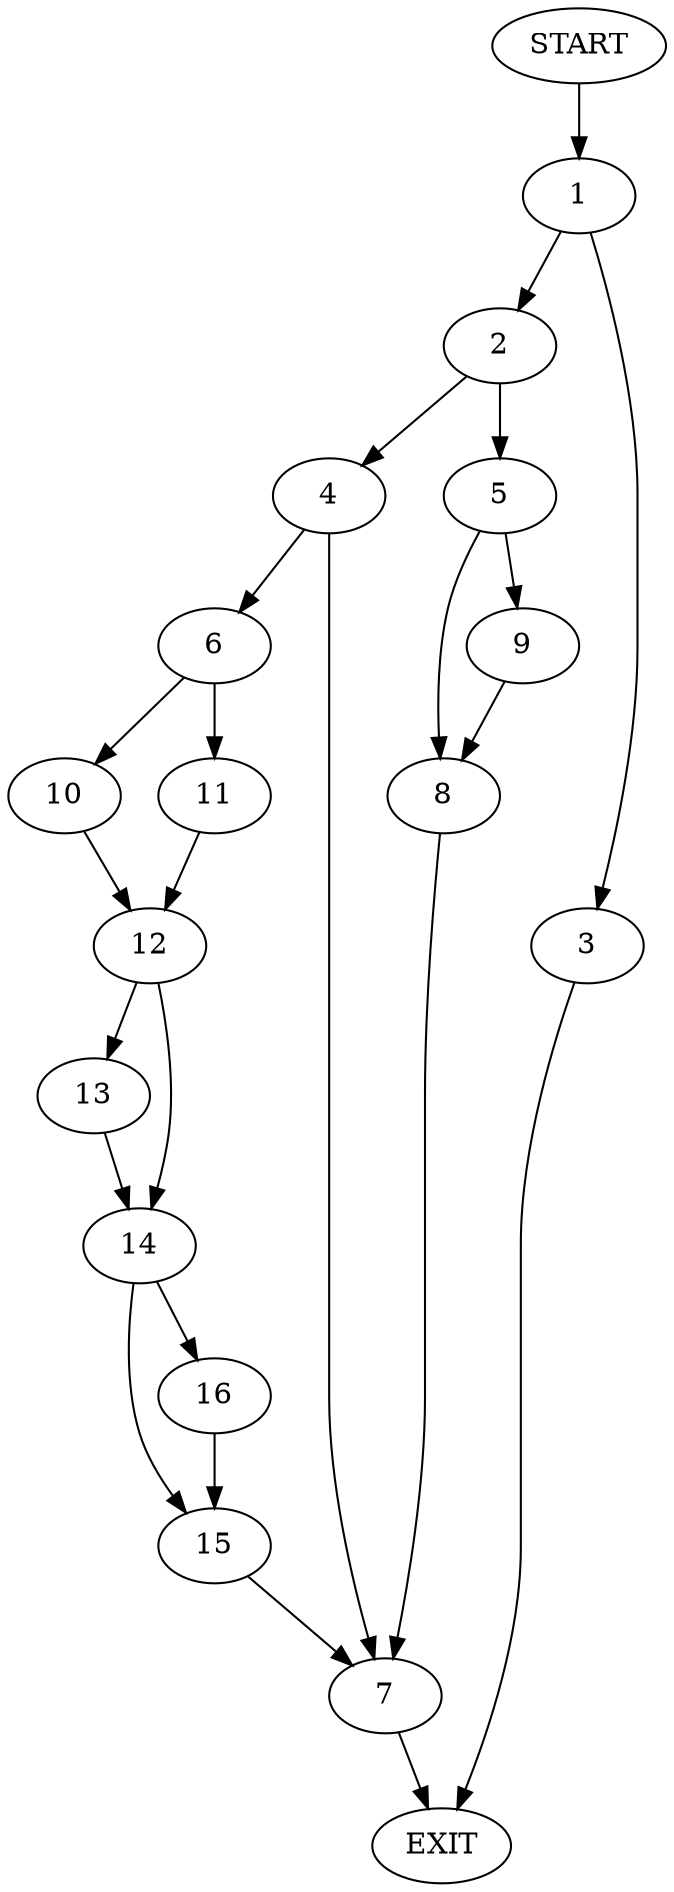 digraph {
0 [label="START"]
17 [label="EXIT"]
0 -> 1
1 -> 2
1 -> 3
3 -> 17
2 -> 4
2 -> 5
4 -> 6
4 -> 7
5 -> 8
5 -> 9
8 -> 7
9 -> 8
7 -> 17
6 -> 10
6 -> 11
10 -> 12
11 -> 12
12 -> 13
12 -> 14
14 -> 15
14 -> 16
13 -> 14
15 -> 7
16 -> 15
}

